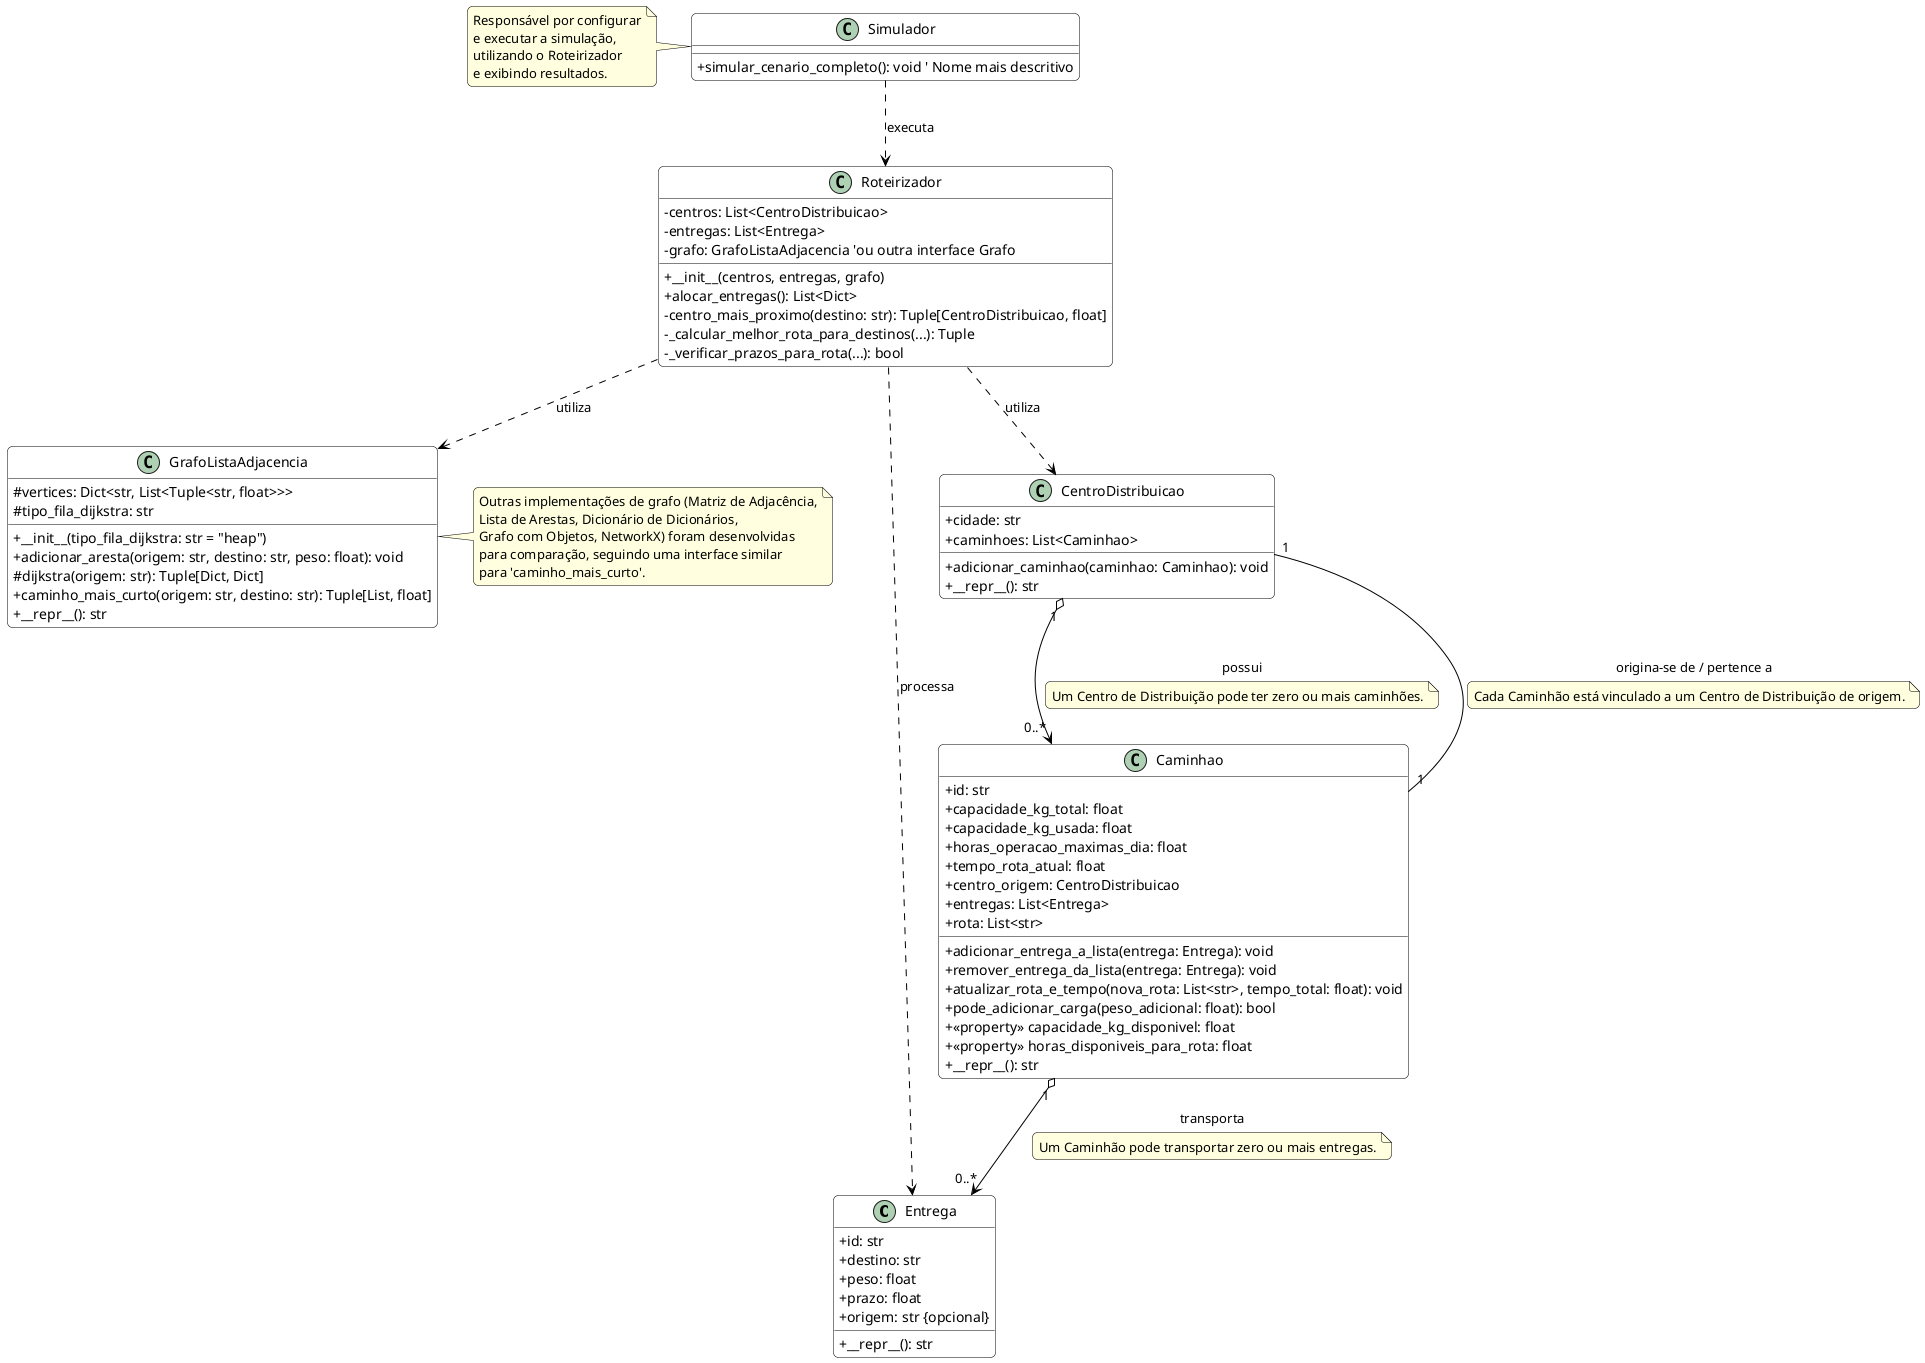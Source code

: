 @startuml
skinparam backgroundColor Transparent

' Definindo o estilo (opcional, para melhor aparência)
skinparam classAttributeIconSize 0
skinparam defaultFontName Arial
skinparam shadowing false
skinparam roundcorner 10
skinparam class {
    BackgroundColor Light 과정
    ArrowColor Black
    BorderColor Black
}
skinparam note {
    BackgroundColor LightYellow
    BorderColor Black
}

' Definindo as classes
class Entrega {
    +id: str
    +destino: str
    +peso: float
    +prazo: float
    +origem: str {opcional}
    +__repr__(): str
}

class Caminhao {
    +id: str
    +capacidade_kg_total: float
    +capacidade_kg_usada: float
    +horas_operacao_maximas_dia: float
    +tempo_rota_atual: float
    +centro_origem: CentroDistribuicao
    +entregas: List<Entrega>
    +rota: List<str>
    __
    +adicionar_entrega_a_lista(entrega: Entrega): void
    +remover_entrega_da_lista(entrega: Entrega): void
    +atualizar_rota_e_tempo(nova_rota: List<str>, tempo_total: float): void
    +pode_adicionar_carga(peso_adicional: float): bool
    +<<property>> capacidade_kg_disponivel: float
    +<<property>> horas_disponiveis_para_rota: float
    +__repr__(): str
}

class CentroDistribuicao {
    +cidade: str
    +caminhoes: List<Caminhao>
    __
    +adicionar_caminhao(caminhao: Caminhao): void
    +__repr__(): str
}

' Representando a implementação principal do Grafo (Lista de Adjacência)
class GrafoListaAdjacencia {
    #vertices: Dict<str, List<Tuple<str, float>>>
    #tipo_fila_dijkstra: str
    __
    +__init__(tipo_fila_dijkstra: str = "heap")
    +adicionar_aresta(origem: str, destino: str, peso: float): void
    #dijkstra(origem: str): Tuple[Dict, Dict]
    +caminho_mais_curto(origem: str, destino: str): Tuple[List, float]
    +__repr__(): str
}
note right of GrafoListaAdjacencia
  Outras implementações de grafo (Matriz de Adjacência,
  Lista de Arestas, Dicionário de Dicionários,
  Grafo com Objetos, NetworkX) foram desenvolvidas
  para comparação, seguindo uma interface similar
  para 'caminho_mais_curto'.
end note

class Roteirizador {
    -centros: List<CentroDistribuicao>
    -entregas: List<Entrega>
    -grafo: GrafoListaAdjacencia 'ou outra interface Grafo
    __
    +__init__(centros, entregas, grafo)
    +alocar_entregas(): List<Dict>
    -centro_mais_proximo(destino: str): Tuple[CentroDistribuicao, float]
    -_calcular_melhor_rota_para_destinos(...): Tuple
    -_verificar_prazos_para_rota(...): bool
}

class Simulador {
    ' Atributos podem ser omitidos se for principalmente funcional
    __
    +simular_cenario_completo(): void ' Nome mais descritivo
}
note left of Simulador
  Responsável por configurar
  e executar a simulação,
  utilizando o Roteirizador
  e exibindo resultados.
end note

' Relacionamentos entre as classes
CentroDistribuicao "1" o--> "0..*" Caminhao : possui
note on link: Um Centro de Distribuição pode ter zero ou mais caminhões.

Caminhao "1" o--> "0..*" Entrega : transporta
note on link: Um Caminhão pode transportar zero ou mais entregas.

Caminhao "1" -- "1" CentroDistribuicao : origina-se de / pertence a
note on link: Cada Caminhão está vinculado a um Centro de Distribuição de origem.


Roteirizador ..> CentroDistribuicao : utiliza
Roteirizador ..> Entrega : processa
Roteirizador ..> GrafoListaAdjacencia : utiliza

Simulador ..> Roteirizador : executa

' O Grafo contém informações sobre cidades, que podem ser Centros de Distribuição ou destinos.
' Essa relação é mais indireta e coberta pelo uso do Grafo pelo Roteirizador.

@enduml